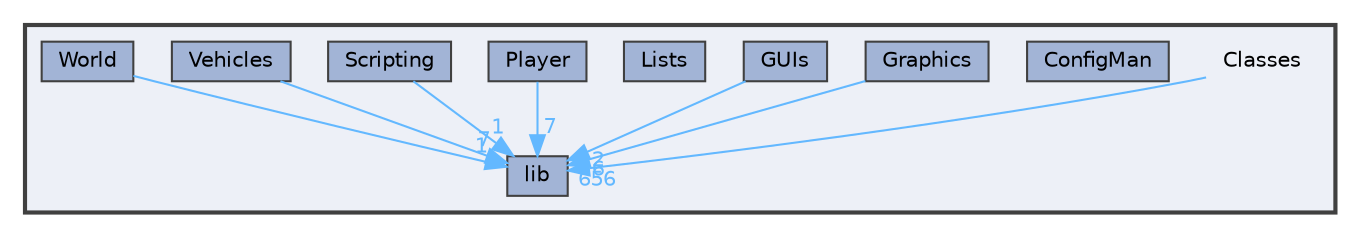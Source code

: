 digraph "C:/Users/HP/Documents/GitHub/Minero-Game/Classes"
{
 // LATEX_PDF_SIZE
  bgcolor="transparent";
  edge [fontname=Helvetica,fontsize=10,labelfontname=Helvetica,labelfontsize=10];
  node [fontname=Helvetica,fontsize=10,shape=box,height=0.2,width=0.4];
  compound=true
  subgraph clusterdir_0c68614ac8d8401edbf4146ded722294 {
    graph [ bgcolor="#edf0f7", pencolor="grey25", label="", fontname=Helvetica,fontsize=10 style="filled,bold", URL="dir_0c68614ac8d8401edbf4146ded722294.html",tooltip=""]
    dir_0c68614ac8d8401edbf4146ded722294 [shape=plaintext, label="Classes"];
  dir_b50f087870e3c25c1376ddec585b8e83 [label="ConfigMan", fillcolor="#a2b4d6", color="grey25", style="filled", URL="dir_b50f087870e3c25c1376ddec585b8e83.html",tooltip=""];
  dir_9037bb574e7d799f7f79e9699f9b4e1f [label="Graphics", fillcolor="#a2b4d6", color="grey25", style="filled", URL="dir_9037bb574e7d799f7f79e9699f9b4e1f.html",tooltip=""];
  dir_ae8b04d282b3020c0a8d912439d586bc [label="GUIs", fillcolor="#a2b4d6", color="grey25", style="filled", URL="dir_ae8b04d282b3020c0a8d912439d586bc.html",tooltip=""];
  dir_fc240e2943637a3e32c255d98eb86c40 [label="lib", fillcolor="#a2b4d6", color="grey25", style="filled", URL="dir_fc240e2943637a3e32c255d98eb86c40.html",tooltip=""];
  dir_e49b1e45b16f82f48d01774c548e164c [label="Lists", fillcolor="#a2b4d6", color="grey25", style="filled", URL="dir_e49b1e45b16f82f48d01774c548e164c.html",tooltip=""];
  dir_7cca447d79a06ea3101eb5ec918e1e19 [label="Player", fillcolor="#a2b4d6", color="grey25", style="filled", URL="dir_7cca447d79a06ea3101eb5ec918e1e19.html",tooltip=""];
  dir_0e08e77d0188dd045236dbeadda530da [label="Scripting", fillcolor="#a2b4d6", color="grey25", style="filled", URL="dir_0e08e77d0188dd045236dbeadda530da.html",tooltip=""];
  dir_98c17e074b3d9a854882a2dc650d4273 [label="Vehicles", fillcolor="#a2b4d6", color="grey25", style="filled", URL="dir_98c17e074b3d9a854882a2dc650d4273.html",tooltip=""];
  dir_ac97cb3ab52bed6fbeed165cde613cb2 [label="World", fillcolor="#a2b4d6", color="grey25", style="filled", URL="dir_ac97cb3ab52bed6fbeed165cde613cb2.html",tooltip=""];
  }
  dir_0c68614ac8d8401edbf4146ded722294->dir_fc240e2943637a3e32c255d98eb86c40 [headlabel="656", labeldistance=1.5 headhref="dir_000049_000195.html" href="dir_000049_000195.html" color="steelblue1" fontcolor="steelblue1"];
  dir_9037bb574e7d799f7f79e9699f9b4e1f->dir_fc240e2943637a3e32c255d98eb86c40 [headlabel="6", labeldistance=1.5 headhref="dir_000151_000195.html" href="dir_000151_000195.html" color="steelblue1" fontcolor="steelblue1"];
  dir_ae8b04d282b3020c0a8d912439d586bc->dir_fc240e2943637a3e32c255d98eb86c40 [headlabel="2", labeldistance=1.5 headhref="dir_000165_000195.html" href="dir_000165_000195.html" color="steelblue1" fontcolor="steelblue1"];
  dir_7cca447d79a06ea3101eb5ec918e1e19->dir_fc240e2943637a3e32c255d98eb86c40 [headlabel="7", labeldistance=1.5 headhref="dir_000246_000195.html" href="dir_000246_000195.html" color="steelblue1" fontcolor="steelblue1"];
  dir_0e08e77d0188dd045236dbeadda530da->dir_fc240e2943637a3e32c255d98eb86c40 [headlabel="1", labeldistance=1.5 headhref="dir_000270_000195.html" href="dir_000270_000195.html" color="steelblue1" fontcolor="steelblue1"];
  dir_98c17e074b3d9a854882a2dc650d4273->dir_fc240e2943637a3e32c255d98eb86c40 [headlabel="7", labeldistance=1.5 headhref="dir_000332_000195.html" href="dir_000332_000195.html" color="steelblue1" fontcolor="steelblue1"];
  dir_ac97cb3ab52bed6fbeed165cde613cb2->dir_fc240e2943637a3e32c255d98eb86c40 [headlabel="1", labeldistance=1.5 headhref="dir_000342_000195.html" href="dir_000342_000195.html" color="steelblue1" fontcolor="steelblue1"];
}
